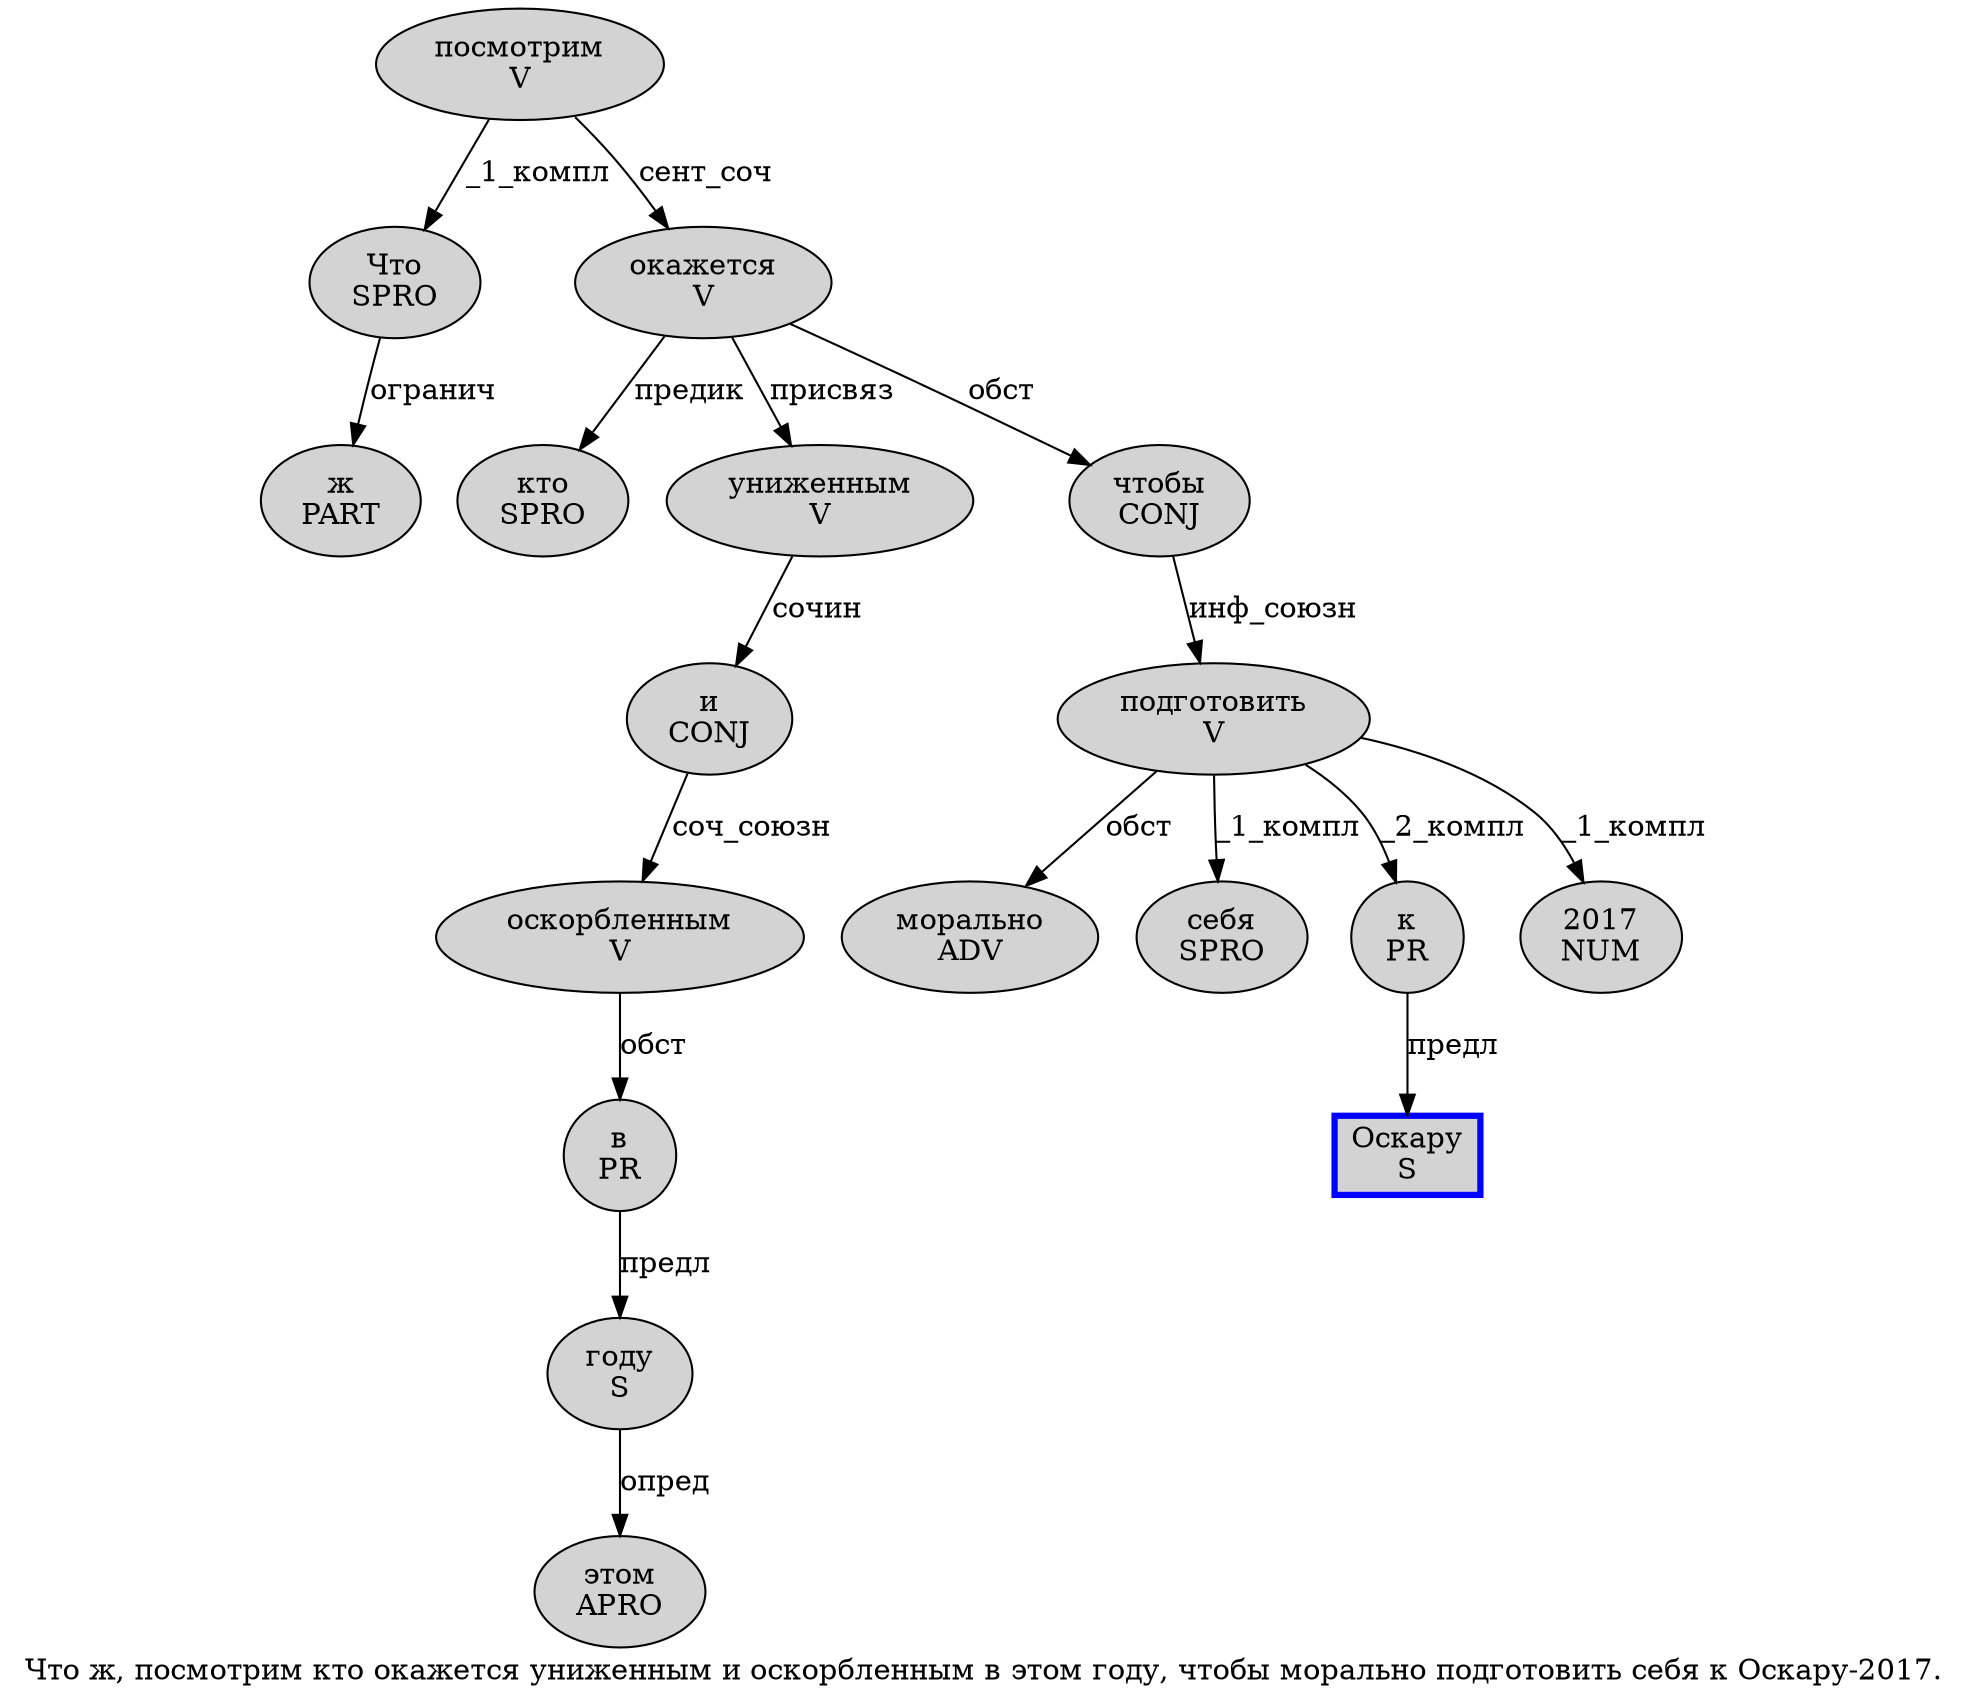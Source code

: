 digraph SENTENCE_4336 {
	graph [label="Что ж, посмотрим кто окажется униженным и оскорбленным в этом году, чтобы морально подготовить себя к Оскару-2017."]
	node [style=filled]
		0 [label="Что
SPRO" color="" fillcolor=lightgray penwidth=1 shape=ellipse]
		1 [label="ж
PART" color="" fillcolor=lightgray penwidth=1 shape=ellipse]
		3 [label="посмотрим
V" color="" fillcolor=lightgray penwidth=1 shape=ellipse]
		4 [label="кто
SPRO" color="" fillcolor=lightgray penwidth=1 shape=ellipse]
		5 [label="окажется
V" color="" fillcolor=lightgray penwidth=1 shape=ellipse]
		6 [label="униженным
V" color="" fillcolor=lightgray penwidth=1 shape=ellipse]
		7 [label="и
CONJ" color="" fillcolor=lightgray penwidth=1 shape=ellipse]
		8 [label="оскорбленным
V" color="" fillcolor=lightgray penwidth=1 shape=ellipse]
		9 [label="в
PR" color="" fillcolor=lightgray penwidth=1 shape=ellipse]
		10 [label="этом
APRO" color="" fillcolor=lightgray penwidth=1 shape=ellipse]
		11 [label="году
S" color="" fillcolor=lightgray penwidth=1 shape=ellipse]
		13 [label="чтобы
CONJ" color="" fillcolor=lightgray penwidth=1 shape=ellipse]
		14 [label="морально
ADV" color="" fillcolor=lightgray penwidth=1 shape=ellipse]
		15 [label="подготовить
V" color="" fillcolor=lightgray penwidth=1 shape=ellipse]
		16 [label="себя
SPRO" color="" fillcolor=lightgray penwidth=1 shape=ellipse]
		17 [label="к
PR" color="" fillcolor=lightgray penwidth=1 shape=ellipse]
		18 [label="Оскару
S" color=blue fillcolor=lightgray penwidth=3 shape=box]
		20 [label="2017
NUM" color="" fillcolor=lightgray penwidth=1 shape=ellipse]
			3 -> 0 [label="_1_компл"]
			3 -> 5 [label="сент_соч"]
			6 -> 7 [label="сочин"]
			5 -> 4 [label="предик"]
			5 -> 6 [label="присвяз"]
			5 -> 13 [label="обст"]
			0 -> 1 [label="огранич"]
			9 -> 11 [label="предл"]
			11 -> 10 [label="опред"]
			13 -> 15 [label="инф_союзн"]
			8 -> 9 [label="обст"]
			15 -> 14 [label="обст"]
			15 -> 16 [label="_1_компл"]
			15 -> 17 [label="_2_компл"]
			15 -> 20 [label="_1_компл"]
			7 -> 8 [label="соч_союзн"]
			17 -> 18 [label="предл"]
}
